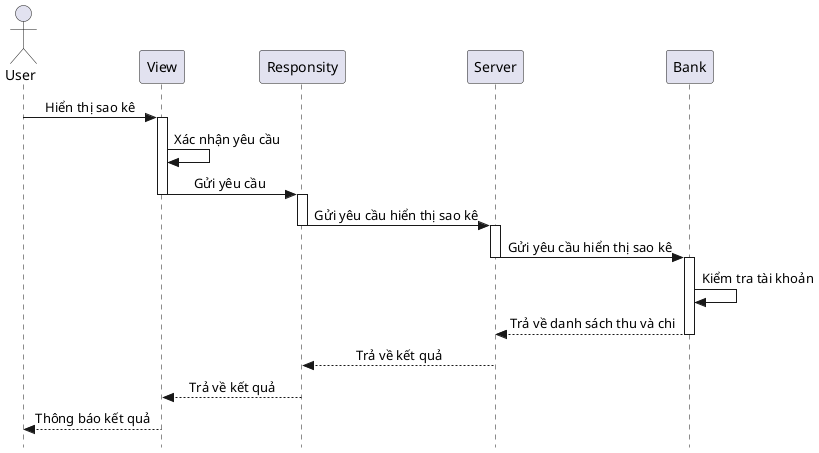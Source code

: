 @startuml
skinparam style strictuml
skinparam SequenceMessageAlignment center

actor User
User -> View : Hiển thị sao kê
activate View
View -> View : Xác nhận yêu cầu
View -> Responsity : Gửi yêu cầu
deactivate View
activate Responsity
Responsity -> Server : Gửi yêu cầu hiển thị sao kê
deactivate Responsity
activate Server
Server -> Bank : Gửi yêu cầu hiển thị sao kê
deactivate Server
activate Bank
Bank -> Bank : Kiểm tra tài khoản
Bank --> Server : Trả về danh sách thu và chi
deactivate Bank
Server --> Responsity : Trả về kết quả
Responsity --> View : Trả về kết quả
View --> User : Thông báo kết quả
@enduml